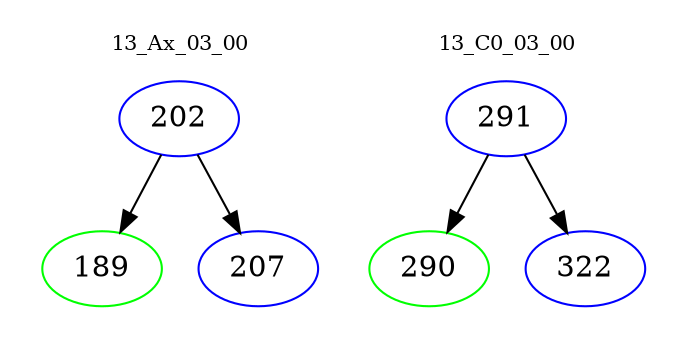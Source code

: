 digraph{
subgraph cluster_0 {
color = white
label = "13_Ax_03_00";
fontsize=10;
T0_202 [label="202", color="blue"]
T0_202 -> T0_189 [color="black"]
T0_189 [label="189", color="green"]
T0_202 -> T0_207 [color="black"]
T0_207 [label="207", color="blue"]
}
subgraph cluster_1 {
color = white
label = "13_C0_03_00";
fontsize=10;
T1_291 [label="291", color="blue"]
T1_291 -> T1_290 [color="black"]
T1_290 [label="290", color="green"]
T1_291 -> T1_322 [color="black"]
T1_322 [label="322", color="blue"]
}
}
